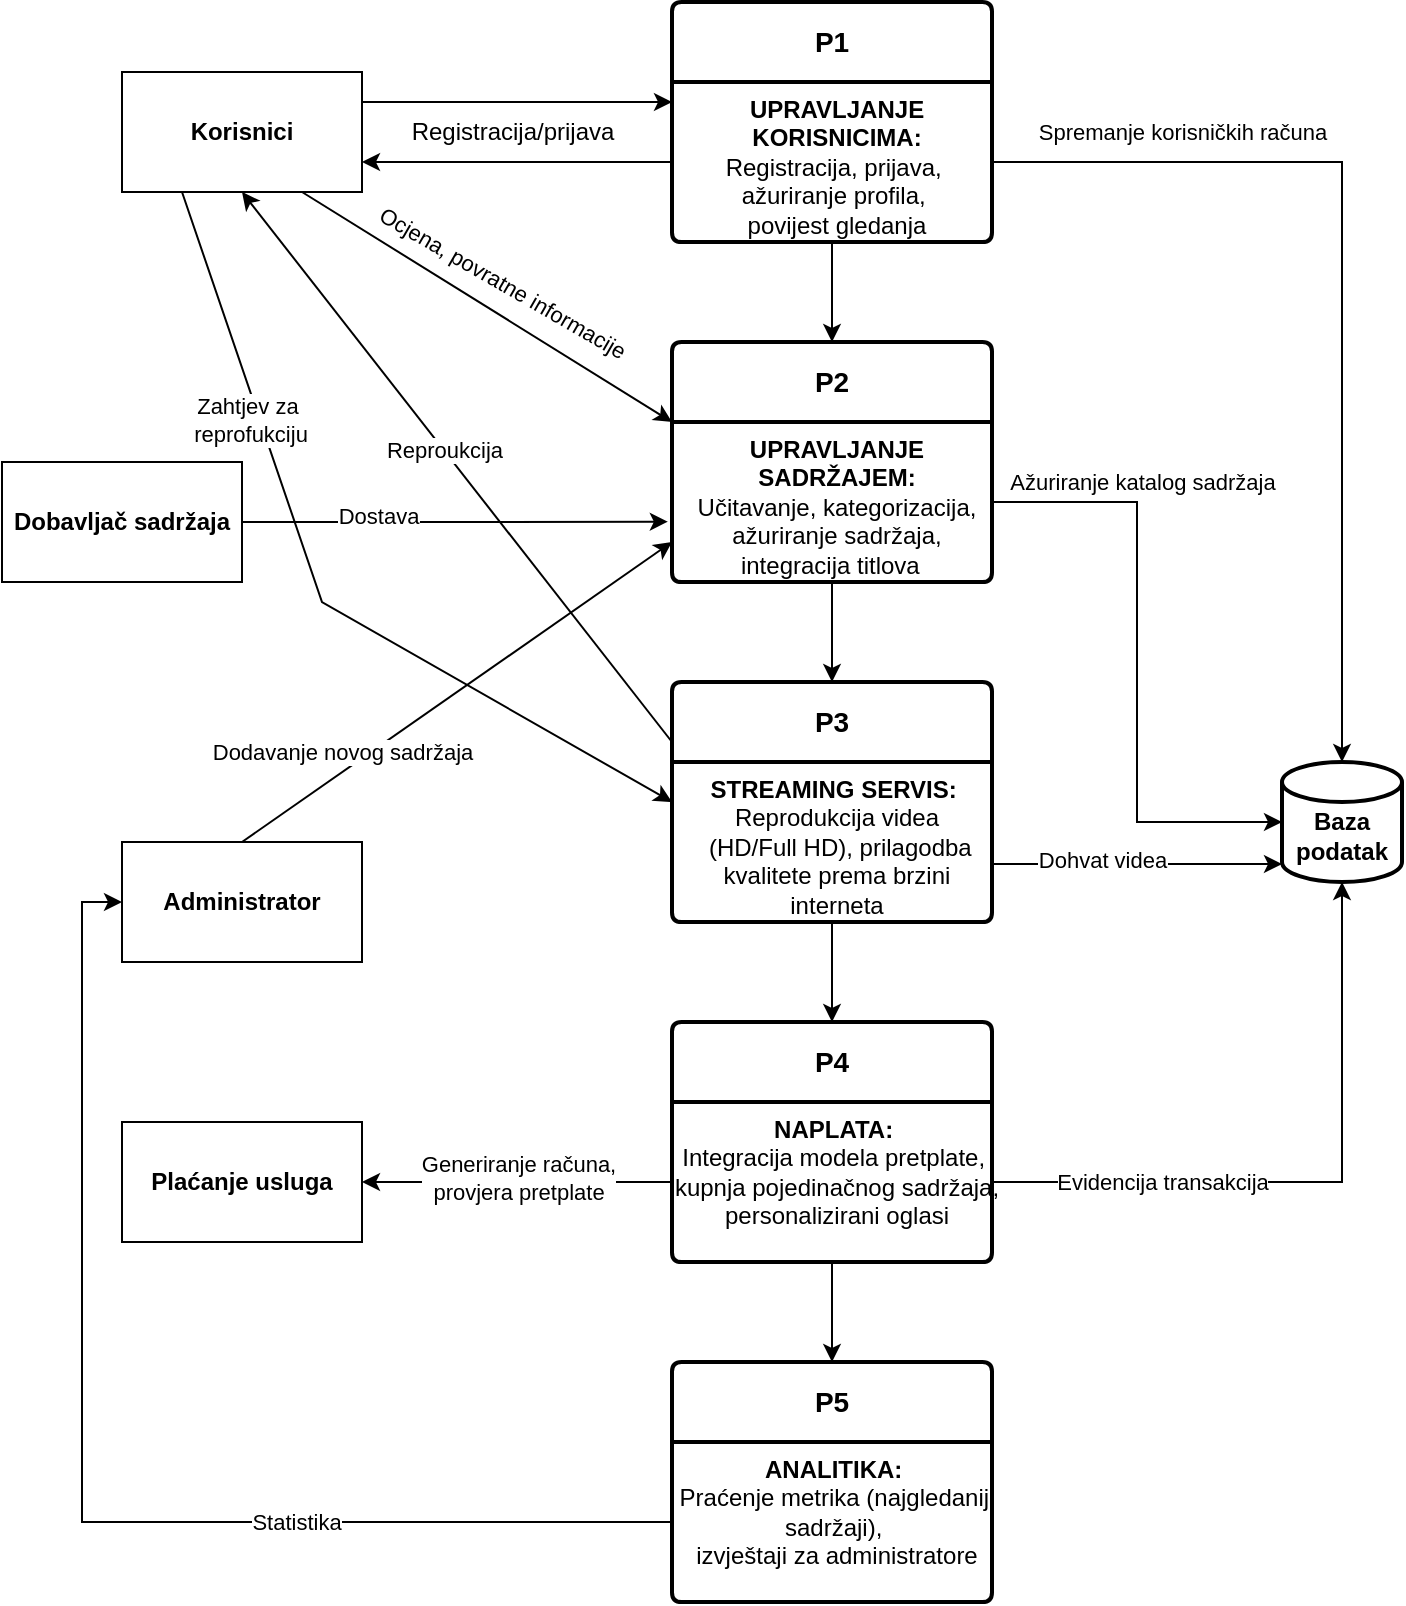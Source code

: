 <mxfile version="27.0.6">
  <diagram name="Page-1" id="-2ezNQeOrhxC6SsIYE1W">
    <mxGraphModel dx="1901" dy="1060" grid="1" gridSize="10" guides="1" tooltips="1" connect="1" arrows="1" fold="1" page="1" pageScale="1" pageWidth="850" pageHeight="1100" math="0" shadow="0">
      <root>
        <mxCell id="0" />
        <mxCell id="1" parent="0" />
        <mxCell id="o6qP8Pgw7aNu8F764uOY-6" style="edgeStyle=orthogonalEdgeStyle;rounded=0;orthogonalLoop=1;jettySize=auto;html=1;exitX=0;exitY=0.5;exitDx=0;exitDy=0;entryX=1;entryY=1;entryDx=0;entryDy=0;" edge="1" parent="1">
          <mxGeometry relative="1" as="geometry">
            <mxPoint x="345" y="120" as="sourcePoint" />
            <mxPoint x="190" y="120" as="targetPoint" />
            <Array as="points">
              <mxPoint x="230" y="120" />
              <mxPoint x="230" y="120" />
            </Array>
          </mxGeometry>
        </mxCell>
        <object label="&lt;b&gt;P1&lt;/b&gt;" id="o6qP8Pgw7aNu8F764uOY-1">
          <mxCell style="swimlane;childLayout=stackLayout;horizontal=1;startSize=40;horizontalStack=0;rounded=1;fontSize=14;fontStyle=0;strokeWidth=2;resizeParent=0;resizeLast=1;shadow=0;dashed=0;align=center;arcSize=4;whiteSpace=wrap;html=1;" vertex="1" parent="1">
            <mxGeometry x="345" y="40" width="160" height="120" as="geometry" />
          </mxCell>
        </object>
        <mxCell id="o6qP8Pgw7aNu8F764uOY-2" value="&lt;div&gt;&lt;b&gt;UPRAVLJANJE&lt;/b&gt;&lt;/div&gt;&lt;div&gt;&lt;b&gt;&amp;nbsp;KORISNICIMA:&amp;nbsp;&lt;/b&gt;&lt;/div&gt;&lt;div&gt;Registracija,&amp;nbsp;&lt;span style=&quot;background-color: transparent; color: light-dark(rgb(0, 0, 0), rgb(255, 255, 255));&quot;&gt;prijava,&amp;nbsp;&lt;/span&gt;&lt;/div&gt;&lt;div&gt;&lt;span style=&quot;background-color: transparent; color: light-dark(rgb(0, 0, 0), rgb(255, 255, 255));&quot;&gt;ažuriranje profila,&amp;nbsp;&lt;/span&gt;&lt;/div&gt;&lt;div&gt;&lt;span style=&quot;background-color: transparent; color: light-dark(rgb(0, 0, 0), rgb(255, 255, 255));&quot;&gt;povijest gledanja&lt;/span&gt;&lt;/div&gt;" style="align=center;strokeColor=none;fillColor=none;spacingLeft=4;fontSize=12;verticalAlign=top;resizable=0;rotatable=0;part=1;html=1;" vertex="1" parent="o6qP8Pgw7aNu8F764uOY-1">
          <mxGeometry y="40" width="160" height="80" as="geometry" />
        </mxCell>
        <mxCell id="o6qP8Pgw7aNu8F764uOY-4" style="edgeStyle=orthogonalEdgeStyle;rounded=0;orthogonalLoop=1;jettySize=auto;html=1;entryX=0;entryY=0.25;entryDx=0;entryDy=0;" edge="1" parent="1">
          <mxGeometry relative="1" as="geometry">
            <mxPoint x="190" y="90" as="sourcePoint" />
            <mxPoint x="345" y="90" as="targetPoint" />
          </mxGeometry>
        </mxCell>
        <mxCell id="o6qP8Pgw7aNu8F764uOY-3" value="&lt;b&gt;Korisnici&lt;/b&gt;" style="rounded=0;whiteSpace=wrap;html=1;" vertex="1" parent="1">
          <mxGeometry x="70" y="75" width="120" height="60" as="geometry" />
        </mxCell>
        <mxCell id="o6qP8Pgw7aNu8F764uOY-7" value="Registracija/prijava" style="text;html=1;align=center;verticalAlign=middle;resizable=0;points=[];autosize=1;strokeColor=none;fillColor=none;" vertex="1" parent="1">
          <mxGeometry x="205" y="90" width="120" height="30" as="geometry" />
        </mxCell>
        <object label="&lt;b&gt;P2&lt;/b&gt;" id="o6qP8Pgw7aNu8F764uOY-9">
          <mxCell style="swimlane;childLayout=stackLayout;horizontal=1;startSize=40;horizontalStack=0;rounded=1;fontSize=14;fontStyle=0;strokeWidth=2;resizeParent=0;resizeLast=1;shadow=0;dashed=0;align=center;arcSize=4;whiteSpace=wrap;html=1;" vertex="1" parent="1">
            <mxGeometry x="345" y="210" width="160" height="120" as="geometry" />
          </mxCell>
        </object>
        <mxCell id="o6qP8Pgw7aNu8F764uOY-10" value="&lt;div&gt;&lt;b&gt;UPRAVLJANJE&lt;/b&gt;&lt;/div&gt;&lt;div&gt;&lt;b&gt;&amp;nbsp;SADRŽAJEM:&amp;nbsp;&lt;/b&gt;&lt;/div&gt;&lt;div&gt;Učitavanje, kategorizacija,&lt;/div&gt;&lt;div&gt;&amp;nbsp;ažuriranje&lt;span style=&quot;background-color: transparent; color: light-dark(rgb(0, 0, 0), rgb(255, 255, 255));&quot;&gt;&amp;nbsp;sadržaja,&amp;nbsp;&lt;/span&gt;&lt;/div&gt;&lt;div&gt;integracija&amp;nbsp;&lt;span style=&quot;background-color: transparent; color: light-dark(rgb(0, 0, 0), rgb(255, 255, 255));&quot;&gt;titlova&amp;nbsp;&amp;nbsp;&lt;/span&gt;&lt;/div&gt;" style="align=center;strokeColor=none;fillColor=none;spacingLeft=4;fontSize=12;verticalAlign=top;resizable=0;rotatable=0;part=1;html=1;" vertex="1" parent="o6qP8Pgw7aNu8F764uOY-9">
          <mxGeometry y="40" width="160" height="80" as="geometry" />
        </mxCell>
        <object label="&lt;b&gt;P3&lt;/b&gt;" id="o6qP8Pgw7aNu8F764uOY-12">
          <mxCell style="swimlane;childLayout=stackLayout;horizontal=1;startSize=40;horizontalStack=0;rounded=1;fontSize=14;fontStyle=0;strokeWidth=2;resizeParent=0;resizeLast=1;shadow=0;dashed=0;align=center;arcSize=4;whiteSpace=wrap;html=1;" vertex="1" parent="1">
            <mxGeometry x="345" y="380" width="160" height="120" as="geometry" />
          </mxCell>
        </object>
        <mxCell id="o6qP8Pgw7aNu8F764uOY-13" value="&lt;div&gt;&lt;b style=&quot;background-color: transparent; color: light-dark(rgb(0, 0, 0), rgb(255, 255, 255));&quot;&gt;STREAMING SERVIS:&amp;nbsp;&lt;/b&gt;&lt;/div&gt;&lt;div&gt;Reprodukcija videa&lt;/div&gt;&lt;div&gt;&amp;nbsp;(HD/Full HD), prilagodba&lt;/div&gt;&lt;div&gt;kvalitete prema brzini&lt;/div&gt;&lt;div&gt;interneta&lt;/div&gt;" style="align=center;strokeColor=none;fillColor=none;spacingLeft=4;fontSize=12;verticalAlign=top;resizable=0;rotatable=0;part=1;html=1;" vertex="1" parent="o6qP8Pgw7aNu8F764uOY-12">
          <mxGeometry y="40" width="160" height="80" as="geometry" />
        </mxCell>
        <object label="&lt;b&gt;P4&lt;/b&gt;" id="o6qP8Pgw7aNu8F764uOY-14">
          <mxCell style="swimlane;childLayout=stackLayout;horizontal=1;startSize=40;horizontalStack=0;rounded=1;fontSize=14;fontStyle=0;strokeWidth=2;resizeParent=0;resizeLast=1;shadow=0;dashed=0;align=center;arcSize=4;whiteSpace=wrap;html=1;" vertex="1" parent="1">
            <mxGeometry x="345" y="550" width="160" height="120" as="geometry" />
          </mxCell>
        </object>
        <mxCell id="o6qP8Pgw7aNu8F764uOY-15" value="&lt;div&gt;&lt;b style=&quot;background-color: transparent; color: light-dark(rgb(0, 0, 0), rgb(255, 255, 255));&quot;&gt;NAPLATA:&amp;nbsp;&lt;/b&gt;&lt;/div&gt;&lt;div&gt;Integracija modela pretplate,&amp;nbsp;&lt;/div&gt;&lt;div&gt;kupnja pojedinačnog sadržaja,&lt;/div&gt;&lt;div&gt;personalizirani oglasi&lt;/div&gt;" style="align=center;strokeColor=none;fillColor=none;spacingLeft=4;fontSize=12;verticalAlign=top;resizable=0;rotatable=0;part=1;html=1;" vertex="1" parent="o6qP8Pgw7aNu8F764uOY-14">
          <mxGeometry y="40" width="160" height="80" as="geometry" />
        </mxCell>
        <object label="&lt;b&gt;P5&lt;/b&gt;" id="o6qP8Pgw7aNu8F764uOY-16">
          <mxCell style="swimlane;childLayout=stackLayout;horizontal=1;startSize=40;horizontalStack=0;rounded=1;fontSize=14;fontStyle=0;strokeWidth=2;resizeParent=0;resizeLast=1;shadow=0;dashed=0;align=center;arcSize=4;whiteSpace=wrap;html=1;" vertex="1" parent="1">
            <mxGeometry x="345" y="720" width="160" height="120" as="geometry" />
          </mxCell>
        </object>
        <mxCell id="o6qP8Pgw7aNu8F764uOY-17" value="&lt;div&gt;&lt;b style=&quot;background-color: transparent; color: light-dark(rgb(0, 0, 0), rgb(255, 255, 255));&quot;&gt;ANALITIKA:&amp;nbsp;&lt;/b&gt;&lt;/div&gt;&lt;div&gt;Praćenje metrika (najgledaniji&lt;/div&gt;&lt;div&gt;sadržaji),&amp;nbsp;&lt;/div&gt;&lt;div&gt;izvještaji za administratore&lt;/div&gt;" style="align=center;strokeColor=none;fillColor=none;spacingLeft=4;fontSize=12;verticalAlign=top;resizable=0;rotatable=0;part=1;html=1;" vertex="1" parent="o6qP8Pgw7aNu8F764uOY-16">
          <mxGeometry y="40" width="160" height="80" as="geometry" />
        </mxCell>
        <mxCell id="o6qP8Pgw7aNu8F764uOY-27" value="&lt;b&gt;Administrator&lt;/b&gt;" style="rounded=0;whiteSpace=wrap;html=1;" vertex="1" parent="1">
          <mxGeometry x="70" y="460" width="120" height="60" as="geometry" />
        </mxCell>
        <mxCell id="o6qP8Pgw7aNu8F764uOY-34" value="&lt;b&gt;Dobavljač sadržaja&lt;/b&gt;" style="rounded=0;whiteSpace=wrap;html=1;" vertex="1" parent="1">
          <mxGeometry x="10" y="270" width="120" height="60" as="geometry" />
        </mxCell>
        <mxCell id="o6qP8Pgw7aNu8F764uOY-37" value="&lt;b&gt;Plaćanje usluga&lt;/b&gt;" style="rounded=0;whiteSpace=wrap;html=1;" vertex="1" parent="1">
          <mxGeometry x="70" y="600" width="120" height="60" as="geometry" />
        </mxCell>
        <mxCell id="o6qP8Pgw7aNu8F764uOY-38" style="edgeStyle=orthogonalEdgeStyle;rounded=0;orthogonalLoop=1;jettySize=auto;html=1;entryX=1;entryY=0.5;entryDx=0;entryDy=0;" edge="1" parent="1" source="o6qP8Pgw7aNu8F764uOY-15" target="o6qP8Pgw7aNu8F764uOY-37">
          <mxGeometry relative="1" as="geometry" />
        </mxCell>
        <mxCell id="o6qP8Pgw7aNu8F764uOY-42" value="Generiranje računa,&lt;div&gt;provjera pretplate&lt;/div&gt;" style="edgeLabel;html=1;align=center;verticalAlign=middle;resizable=0;points=[];" vertex="1" connectable="0" parent="o6qP8Pgw7aNu8F764uOY-38">
          <mxGeometry x="0.001" y="-2" relative="1" as="geometry">
            <mxPoint as="offset" />
          </mxGeometry>
        </mxCell>
        <mxCell id="o6qP8Pgw7aNu8F764uOY-43" value="" style="endArrow=classic;html=1;rounded=0;entryX=0.5;entryY=1;entryDx=0;entryDy=0;exitX=0;exitY=0.25;exitDx=0;exitDy=0;" edge="1" parent="1" source="o6qP8Pgw7aNu8F764uOY-12" target="o6qP8Pgw7aNu8F764uOY-3">
          <mxGeometry width="50" height="50" relative="1" as="geometry">
            <mxPoint x="340" y="400" as="sourcePoint" />
            <mxPoint x="300" y="310" as="targetPoint" />
          </mxGeometry>
        </mxCell>
        <mxCell id="o6qP8Pgw7aNu8F764uOY-46" value="Reproukcija" style="edgeLabel;html=1;align=center;verticalAlign=middle;resizable=0;points=[];" vertex="1" connectable="0" parent="o6qP8Pgw7aNu8F764uOY-43">
          <mxGeometry x="0.063" relative="1" as="geometry">
            <mxPoint as="offset" />
          </mxGeometry>
        </mxCell>
        <mxCell id="o6qP8Pgw7aNu8F764uOY-44" value="" style="endArrow=classic;html=1;rounded=0;exitX=0.75;exitY=1;exitDx=0;exitDy=0;entryX=0;entryY=0;entryDx=0;entryDy=0;" edge="1" parent="1" source="o6qP8Pgw7aNu8F764uOY-3" target="o6qP8Pgw7aNu8F764uOY-10">
          <mxGeometry width="50" height="50" relative="1" as="geometry">
            <mxPoint x="240" y="230" as="sourcePoint" />
            <mxPoint x="310" y="260" as="targetPoint" />
          </mxGeometry>
        </mxCell>
        <mxCell id="o6qP8Pgw7aNu8F764uOY-47" value="Ocjena, povratne informacije" style="edgeLabel;html=1;align=center;verticalAlign=middle;resizable=0;points=[];rotation=30;" vertex="1" connectable="0" parent="o6qP8Pgw7aNu8F764uOY-44">
          <mxGeometry x="-0.148" y="-1" relative="1" as="geometry">
            <mxPoint x="21" y="-5" as="offset" />
          </mxGeometry>
        </mxCell>
        <mxCell id="o6qP8Pgw7aNu8F764uOY-48" value="" style="endArrow=classic;html=1;rounded=0;exitX=0.25;exitY=1;exitDx=0;exitDy=0;entryX=0;entryY=0.5;entryDx=0;entryDy=0;" edge="1" parent="1" source="o6qP8Pgw7aNu8F764uOY-3" target="o6qP8Pgw7aNu8F764uOY-12">
          <mxGeometry width="50" height="50" relative="1" as="geometry">
            <mxPoint x="80" y="320" as="sourcePoint" />
            <mxPoint x="130" y="270" as="targetPoint" />
            <Array as="points">
              <mxPoint x="170" y="340" />
            </Array>
          </mxGeometry>
        </mxCell>
        <mxCell id="o6qP8Pgw7aNu8F764uOY-49" value="Zahtjev za&amp;nbsp;&lt;div&gt;reprofukciju&lt;/div&gt;" style="edgeLabel;html=1;align=center;verticalAlign=middle;resizable=0;points=[];" vertex="1" connectable="0" parent="o6qP8Pgw7aNu8F764uOY-48">
          <mxGeometry x="-0.431" y="-5" relative="1" as="geometry">
            <mxPoint as="offset" />
          </mxGeometry>
        </mxCell>
        <mxCell id="o6qP8Pgw7aNu8F764uOY-50" value="" style="endArrow=classic;html=1;rounded=0;exitX=0.5;exitY=0;exitDx=0;exitDy=0;entryX=0;entryY=0.75;entryDx=0;entryDy=0;" edge="1" parent="1" source="o6qP8Pgw7aNu8F764uOY-27" target="o6qP8Pgw7aNu8F764uOY-10">
          <mxGeometry width="50" height="50" relative="1" as="geometry">
            <mxPoint x="100" y="400" as="sourcePoint" />
            <mxPoint x="150" y="350" as="targetPoint" />
          </mxGeometry>
        </mxCell>
        <mxCell id="o6qP8Pgw7aNu8F764uOY-51" value="Dodavanje novog sadržaja" style="edgeLabel;html=1;align=center;verticalAlign=middle;resizable=0;points=[];rotation=0;" vertex="1" connectable="0" parent="o6qP8Pgw7aNu8F764uOY-50">
          <mxGeometry x="-0.569" y="4" relative="1" as="geometry">
            <mxPoint x="6" y="-10" as="offset" />
          </mxGeometry>
        </mxCell>
        <mxCell id="o6qP8Pgw7aNu8F764uOY-52" style="edgeStyle=orthogonalEdgeStyle;rounded=0;orthogonalLoop=1;jettySize=auto;html=1;exitX=1;exitY=0.5;exitDx=0;exitDy=0;entryX=-0.013;entryY=0.623;entryDx=0;entryDy=0;entryPerimeter=0;" edge="1" parent="1" source="o6qP8Pgw7aNu8F764uOY-34" target="o6qP8Pgw7aNu8F764uOY-10">
          <mxGeometry relative="1" as="geometry" />
        </mxCell>
        <mxCell id="o6qP8Pgw7aNu8F764uOY-53" value="Dostava" style="edgeLabel;html=1;align=center;verticalAlign=middle;resizable=0;points=[];" vertex="1" connectable="0" parent="o6qP8Pgw7aNu8F764uOY-52">
          <mxGeometry x="-0.368" y="3" relative="1" as="geometry">
            <mxPoint as="offset" />
          </mxGeometry>
        </mxCell>
        <mxCell id="o6qP8Pgw7aNu8F764uOY-54" style="edgeStyle=orthogonalEdgeStyle;rounded=0;orthogonalLoop=1;jettySize=auto;html=1;entryX=0;entryY=0.5;entryDx=0;entryDy=0;" edge="1" parent="1" source="o6qP8Pgw7aNu8F764uOY-17" target="o6qP8Pgw7aNu8F764uOY-27">
          <mxGeometry relative="1" as="geometry" />
        </mxCell>
        <mxCell id="o6qP8Pgw7aNu8F764uOY-55" value="Statistika" style="edgeLabel;html=1;align=center;verticalAlign=middle;resizable=0;points=[];" vertex="1" connectable="0" parent="o6qP8Pgw7aNu8F764uOY-54">
          <mxGeometry x="-0.399" y="3" relative="1" as="geometry">
            <mxPoint y="-3" as="offset" />
          </mxGeometry>
        </mxCell>
        <mxCell id="o6qP8Pgw7aNu8F764uOY-57" value="&lt;div&gt;&lt;b&gt;&lt;br&gt;&lt;/b&gt;&lt;/div&gt;&lt;b&gt;Baza&lt;/b&gt;&lt;div&gt;&lt;b&gt;podatak&lt;/b&gt;&lt;/div&gt;" style="strokeWidth=2;html=1;shape=mxgraph.flowchart.database;whiteSpace=wrap;" vertex="1" parent="1">
          <mxGeometry x="650" y="420" width="60" height="60" as="geometry" />
        </mxCell>
        <mxCell id="o6qP8Pgw7aNu8F764uOY-61" style="edgeStyle=orthogonalEdgeStyle;rounded=0;orthogonalLoop=1;jettySize=auto;html=1;exitX=1;exitY=0.5;exitDx=0;exitDy=0;entryX=0.5;entryY=0;entryDx=0;entryDy=0;entryPerimeter=0;" edge="1" parent="1" source="o6qP8Pgw7aNu8F764uOY-2" target="o6qP8Pgw7aNu8F764uOY-57">
          <mxGeometry relative="1" as="geometry" />
        </mxCell>
        <mxCell id="o6qP8Pgw7aNu8F764uOY-62" value="Spremanje korisničkih računa" style="edgeLabel;html=1;align=center;verticalAlign=middle;resizable=0;points=[];" vertex="1" connectable="0" parent="o6qP8Pgw7aNu8F764uOY-61">
          <mxGeometry x="-0.365" y="2" relative="1" as="geometry">
            <mxPoint x="-56" y="-13" as="offset" />
          </mxGeometry>
        </mxCell>
        <mxCell id="o6qP8Pgw7aNu8F764uOY-63" style="edgeStyle=orthogonalEdgeStyle;rounded=0;orthogonalLoop=1;jettySize=auto;html=1;entryX=0;entryY=0.5;entryDx=0;entryDy=0;entryPerimeter=0;" edge="1" parent="1" source="o6qP8Pgw7aNu8F764uOY-10" target="o6qP8Pgw7aNu8F764uOY-57">
          <mxGeometry relative="1" as="geometry" />
        </mxCell>
        <mxCell id="o6qP8Pgw7aNu8F764uOY-64" value="Ažuriranje katalog sadržaja" style="edgeLabel;html=1;align=center;verticalAlign=middle;resizable=0;points=[];" vertex="1" connectable="0" parent="o6qP8Pgw7aNu8F764uOY-63">
          <mxGeometry x="-0.68" y="-2" relative="1" as="geometry">
            <mxPoint x="26" y="-12" as="offset" />
          </mxGeometry>
        </mxCell>
        <mxCell id="o6qP8Pgw7aNu8F764uOY-65" style="edgeStyle=orthogonalEdgeStyle;rounded=0;orthogonalLoop=1;jettySize=auto;html=1;exitX=1;exitY=0.5;exitDx=0;exitDy=0;entryX=0;entryY=0.85;entryDx=0;entryDy=0;entryPerimeter=0;" edge="1" parent="1" source="o6qP8Pgw7aNu8F764uOY-13" target="o6qP8Pgw7aNu8F764uOY-57">
          <mxGeometry relative="1" as="geometry">
            <Array as="points">
              <mxPoint x="505" y="471" />
            </Array>
          </mxGeometry>
        </mxCell>
        <mxCell id="o6qP8Pgw7aNu8F764uOY-67" value="Dohvat videa" style="edgeLabel;html=1;align=center;verticalAlign=middle;resizable=0;points=[];" vertex="1" connectable="0" parent="o6qP8Pgw7aNu8F764uOY-65">
          <mxGeometry x="-0.362" y="2" relative="1" as="geometry">
            <mxPoint x="16" as="offset" />
          </mxGeometry>
        </mxCell>
        <mxCell id="o6qP8Pgw7aNu8F764uOY-68" style="edgeStyle=orthogonalEdgeStyle;rounded=0;orthogonalLoop=1;jettySize=auto;html=1;entryX=0.5;entryY=1;entryDx=0;entryDy=0;entryPerimeter=0;" edge="1" parent="1" source="o6qP8Pgw7aNu8F764uOY-15" target="o6qP8Pgw7aNu8F764uOY-57">
          <mxGeometry relative="1" as="geometry" />
        </mxCell>
        <mxCell id="o6qP8Pgw7aNu8F764uOY-69" value="Evidencija transakcija" style="edgeLabel;html=1;align=center;verticalAlign=middle;resizable=0;points=[];" vertex="1" connectable="0" parent="o6qP8Pgw7aNu8F764uOY-68">
          <mxGeometry x="-0.6" y="-4" relative="1" as="geometry">
            <mxPoint x="20" y="-4" as="offset" />
          </mxGeometry>
        </mxCell>
        <mxCell id="o6qP8Pgw7aNu8F764uOY-70" style="edgeStyle=orthogonalEdgeStyle;rounded=0;orthogonalLoop=1;jettySize=auto;html=1;exitX=0.5;exitY=1;exitDx=0;exitDy=0;entryX=0.5;entryY=0;entryDx=0;entryDy=0;" edge="1" parent="1" source="o6qP8Pgw7aNu8F764uOY-2" target="o6qP8Pgw7aNu8F764uOY-9">
          <mxGeometry relative="1" as="geometry" />
        </mxCell>
        <mxCell id="o6qP8Pgw7aNu8F764uOY-71" style="edgeStyle=orthogonalEdgeStyle;rounded=0;orthogonalLoop=1;jettySize=auto;html=1;exitX=0.5;exitY=1;exitDx=0;exitDy=0;entryX=0.5;entryY=0;entryDx=0;entryDy=0;" edge="1" parent="1" source="o6qP8Pgw7aNu8F764uOY-10" target="o6qP8Pgw7aNu8F764uOY-12">
          <mxGeometry relative="1" as="geometry" />
        </mxCell>
        <mxCell id="o6qP8Pgw7aNu8F764uOY-72" style="edgeStyle=orthogonalEdgeStyle;rounded=0;orthogonalLoop=1;jettySize=auto;html=1;exitX=0.5;exitY=1;exitDx=0;exitDy=0;" edge="1" parent="1" source="o6qP8Pgw7aNu8F764uOY-13" target="o6qP8Pgw7aNu8F764uOY-14">
          <mxGeometry relative="1" as="geometry" />
        </mxCell>
        <mxCell id="o6qP8Pgw7aNu8F764uOY-73" style="edgeStyle=orthogonalEdgeStyle;rounded=0;orthogonalLoop=1;jettySize=auto;html=1;exitX=0.5;exitY=1;exitDx=0;exitDy=0;entryX=0.5;entryY=0;entryDx=0;entryDy=0;" edge="1" parent="1" source="o6qP8Pgw7aNu8F764uOY-15" target="o6qP8Pgw7aNu8F764uOY-16">
          <mxGeometry relative="1" as="geometry" />
        </mxCell>
      </root>
    </mxGraphModel>
  </diagram>
</mxfile>
